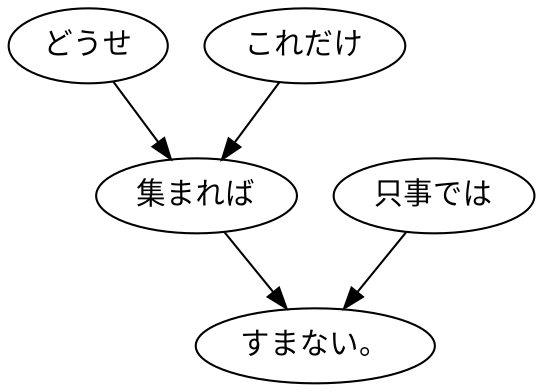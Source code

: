 digraph graph3745 {
	node0 [label="どうせ"];
	node1 [label="これだけ"];
	node2 [label="集まれば"];
	node3 [label="只事では"];
	node4 [label="すまない。"];
	node0 -> node2;
	node1 -> node2;
	node2 -> node4;
	node3 -> node4;
}

